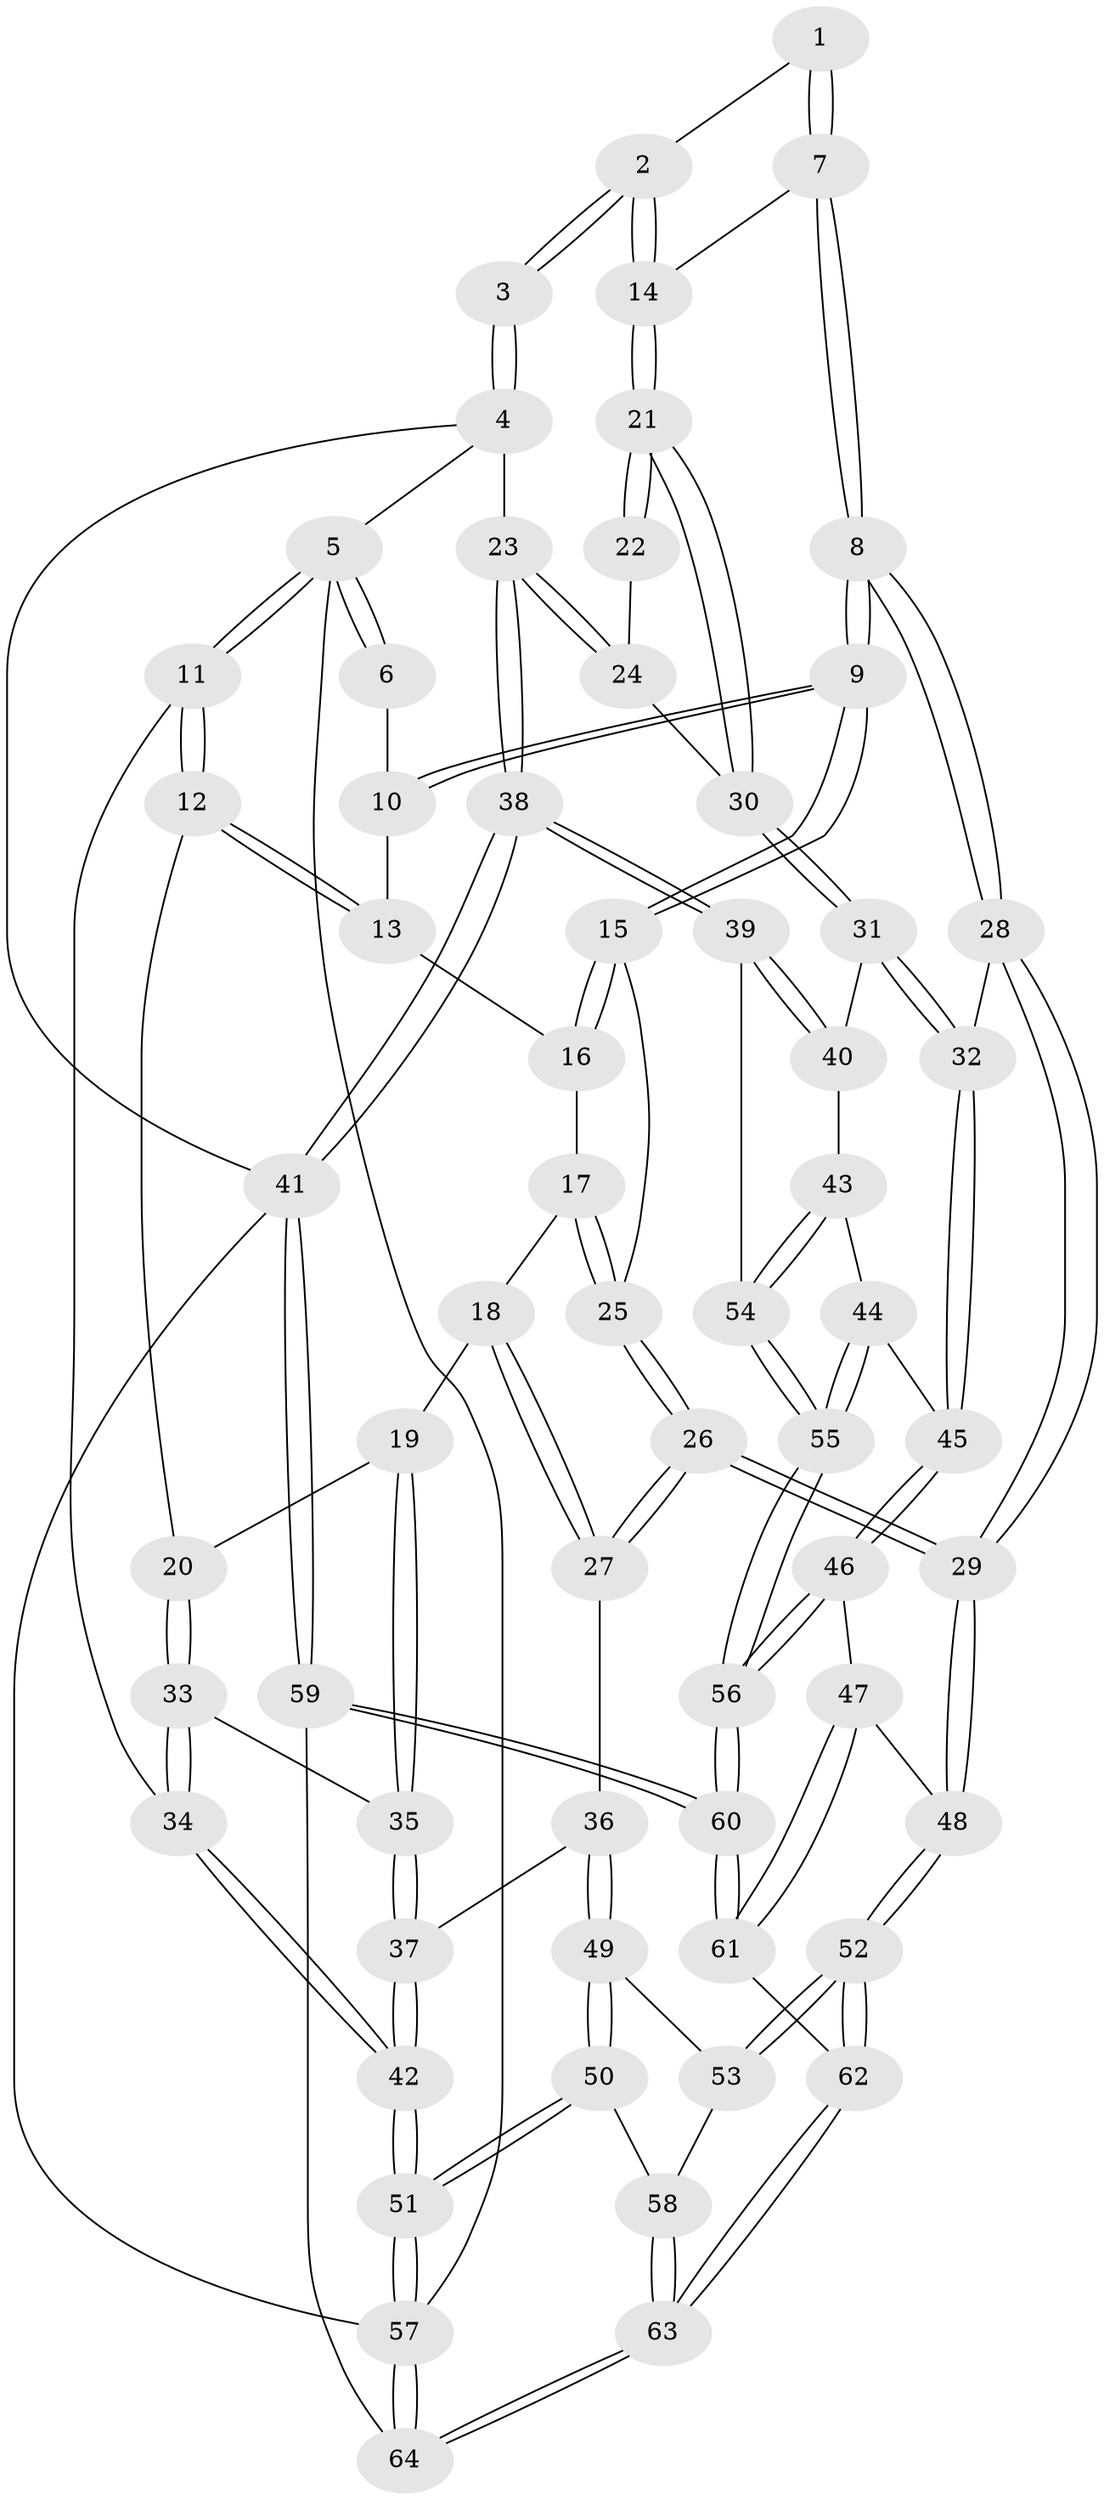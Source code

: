 // Generated by graph-tools (version 1.1) at 2025/38/03/09/25 02:38:51]
// undirected, 64 vertices, 157 edges
graph export_dot {
graph [start="1"]
  node [color=gray90,style=filled];
  1 [pos="+0.6090726680002377+0"];
  2 [pos="+0.8725872833415781+0"];
  3 [pos="+1+0"];
  4 [pos="+1+0"];
  5 [pos="+0+0"];
  6 [pos="+0.4049671700867023+0"];
  7 [pos="+0.556080617953308+0.25655442095424796"];
  8 [pos="+0.5209982022923333+0.2613867549453895"];
  9 [pos="+0.5023141020177361+0.2552993425262179"];
  10 [pos="+0.3880634699473931+0"];
  11 [pos="+0+0.13992811313059053"];
  12 [pos="+0.08068962899935257+0.2264499646641697"];
  13 [pos="+0.17392380082913558+0.20188557539294813"];
  14 [pos="+0.6446254607634835+0.25933579022898545"];
  15 [pos="+0.4670421194877046+0.2660849846447988"];
  16 [pos="+0.22455828170230188+0.2182940551095047"];
  17 [pos="+0.32451249222288303+0.37533159078219525"];
  18 [pos="+0.32243300691216437+0.3769408454234944"];
  19 [pos="+0.17943928649823485+0.39091451958417783"];
  20 [pos="+0.1535339703837977+0.3579716055123144"];
  21 [pos="+0.717967829834217+0.31701741526274707"];
  22 [pos="+0.8849171404632976+0.1704382609841602"];
  23 [pos="+1+0.35898656490960756"];
  24 [pos="+0.8902459392985863+0.34975001646346227"];
  25 [pos="+0.39397193301585054+0.3527830477243148"];
  26 [pos="+0.37595249152812193+0.5830142399114293"];
  27 [pos="+0.30145003690805733+0.5793995940963482"];
  28 [pos="+0.5101696910557851+0.5619226218069987"];
  29 [pos="+0.44263123389252895+0.6051856804010308"];
  30 [pos="+0.7501038000080663+0.36575931113033533"];
  31 [pos="+0.7426716565223074+0.5075888052088421"];
  32 [pos="+0.657507991790409+0.5603031073584273"];
  33 [pos="+0.05559641523289322+0.5390552752077795"];
  34 [pos="+0+0.6146101477915065"];
  35 [pos="+0.22901803936586615+0.5241940078792136"];
  36 [pos="+0.29748514281537597+0.5798377658482224"];
  37 [pos="+0.2759529010407461+0.5722928383591126"];
  38 [pos="+1+0.6413873331350354"];
  39 [pos="+1+0.6529138602981398"];
  40 [pos="+0.7550026733207547+0.5159985974740043"];
  41 [pos="+1+1"];
  42 [pos="+0+0.8373233902416994"];
  43 [pos="+0.7736903646027031+0.7359234598174154"];
  44 [pos="+0.7467187105752824+0.7529262101363368"];
  45 [pos="+0.6795211654290811+0.7428497063071394"];
  46 [pos="+0.6135850119457292+0.798652446842173"];
  47 [pos="+0.5949121845811921+0.7984568745292767"];
  48 [pos="+0.4598122033175073+0.6929432191778303"];
  49 [pos="+0.2684984518233207+0.6896681899895174"];
  50 [pos="+0.1901926317713761+0.817250558365687"];
  51 [pos="+0+0.9204074379534376"];
  52 [pos="+0.38893326131672334+0.8219554941428707"];
  53 [pos="+0.34652217747459346+0.8126952737199803"];
  54 [pos="+1+0.6853879368593043"];
  55 [pos="+0.8224684625482747+0.9423978121586996"];
  56 [pos="+0.7891642873651699+1"];
  57 [pos="+0+1"];
  58 [pos="+0.21928893567590027+0.8256166727139947"];
  59 [pos="+0.81446304465103+1"];
  60 [pos="+0.7912653182312143+1"];
  61 [pos="+0.5238271432985044+0.8961565093630695"];
  62 [pos="+0.4146062500030829+0.9432631828836369"];
  63 [pos="+0.38306273170883576+1"];
  64 [pos="+0.3509524834780818+1"];
  1 -- 2;
  1 -- 7;
  1 -- 7;
  2 -- 3;
  2 -- 3;
  2 -- 14;
  2 -- 14;
  3 -- 4;
  3 -- 4;
  4 -- 5;
  4 -- 23;
  4 -- 41;
  5 -- 6;
  5 -- 6;
  5 -- 11;
  5 -- 11;
  5 -- 57;
  6 -- 10;
  7 -- 8;
  7 -- 8;
  7 -- 14;
  8 -- 9;
  8 -- 9;
  8 -- 28;
  8 -- 28;
  9 -- 10;
  9 -- 10;
  9 -- 15;
  9 -- 15;
  10 -- 13;
  11 -- 12;
  11 -- 12;
  11 -- 34;
  12 -- 13;
  12 -- 13;
  12 -- 20;
  13 -- 16;
  14 -- 21;
  14 -- 21;
  15 -- 16;
  15 -- 16;
  15 -- 25;
  16 -- 17;
  17 -- 18;
  17 -- 25;
  17 -- 25;
  18 -- 19;
  18 -- 27;
  18 -- 27;
  19 -- 20;
  19 -- 35;
  19 -- 35;
  20 -- 33;
  20 -- 33;
  21 -- 22;
  21 -- 22;
  21 -- 30;
  21 -- 30;
  22 -- 24;
  23 -- 24;
  23 -- 24;
  23 -- 38;
  23 -- 38;
  24 -- 30;
  25 -- 26;
  25 -- 26;
  26 -- 27;
  26 -- 27;
  26 -- 29;
  26 -- 29;
  27 -- 36;
  28 -- 29;
  28 -- 29;
  28 -- 32;
  29 -- 48;
  29 -- 48;
  30 -- 31;
  30 -- 31;
  31 -- 32;
  31 -- 32;
  31 -- 40;
  32 -- 45;
  32 -- 45;
  33 -- 34;
  33 -- 34;
  33 -- 35;
  34 -- 42;
  34 -- 42;
  35 -- 37;
  35 -- 37;
  36 -- 37;
  36 -- 49;
  36 -- 49;
  37 -- 42;
  37 -- 42;
  38 -- 39;
  38 -- 39;
  38 -- 41;
  38 -- 41;
  39 -- 40;
  39 -- 40;
  39 -- 54;
  40 -- 43;
  41 -- 59;
  41 -- 59;
  41 -- 57;
  42 -- 51;
  42 -- 51;
  43 -- 44;
  43 -- 54;
  43 -- 54;
  44 -- 45;
  44 -- 55;
  44 -- 55;
  45 -- 46;
  45 -- 46;
  46 -- 47;
  46 -- 56;
  46 -- 56;
  47 -- 48;
  47 -- 61;
  47 -- 61;
  48 -- 52;
  48 -- 52;
  49 -- 50;
  49 -- 50;
  49 -- 53;
  50 -- 51;
  50 -- 51;
  50 -- 58;
  51 -- 57;
  51 -- 57;
  52 -- 53;
  52 -- 53;
  52 -- 62;
  52 -- 62;
  53 -- 58;
  54 -- 55;
  54 -- 55;
  55 -- 56;
  55 -- 56;
  56 -- 60;
  56 -- 60;
  57 -- 64;
  57 -- 64;
  58 -- 63;
  58 -- 63;
  59 -- 60;
  59 -- 60;
  59 -- 64;
  60 -- 61;
  60 -- 61;
  61 -- 62;
  62 -- 63;
  62 -- 63;
  63 -- 64;
  63 -- 64;
}

